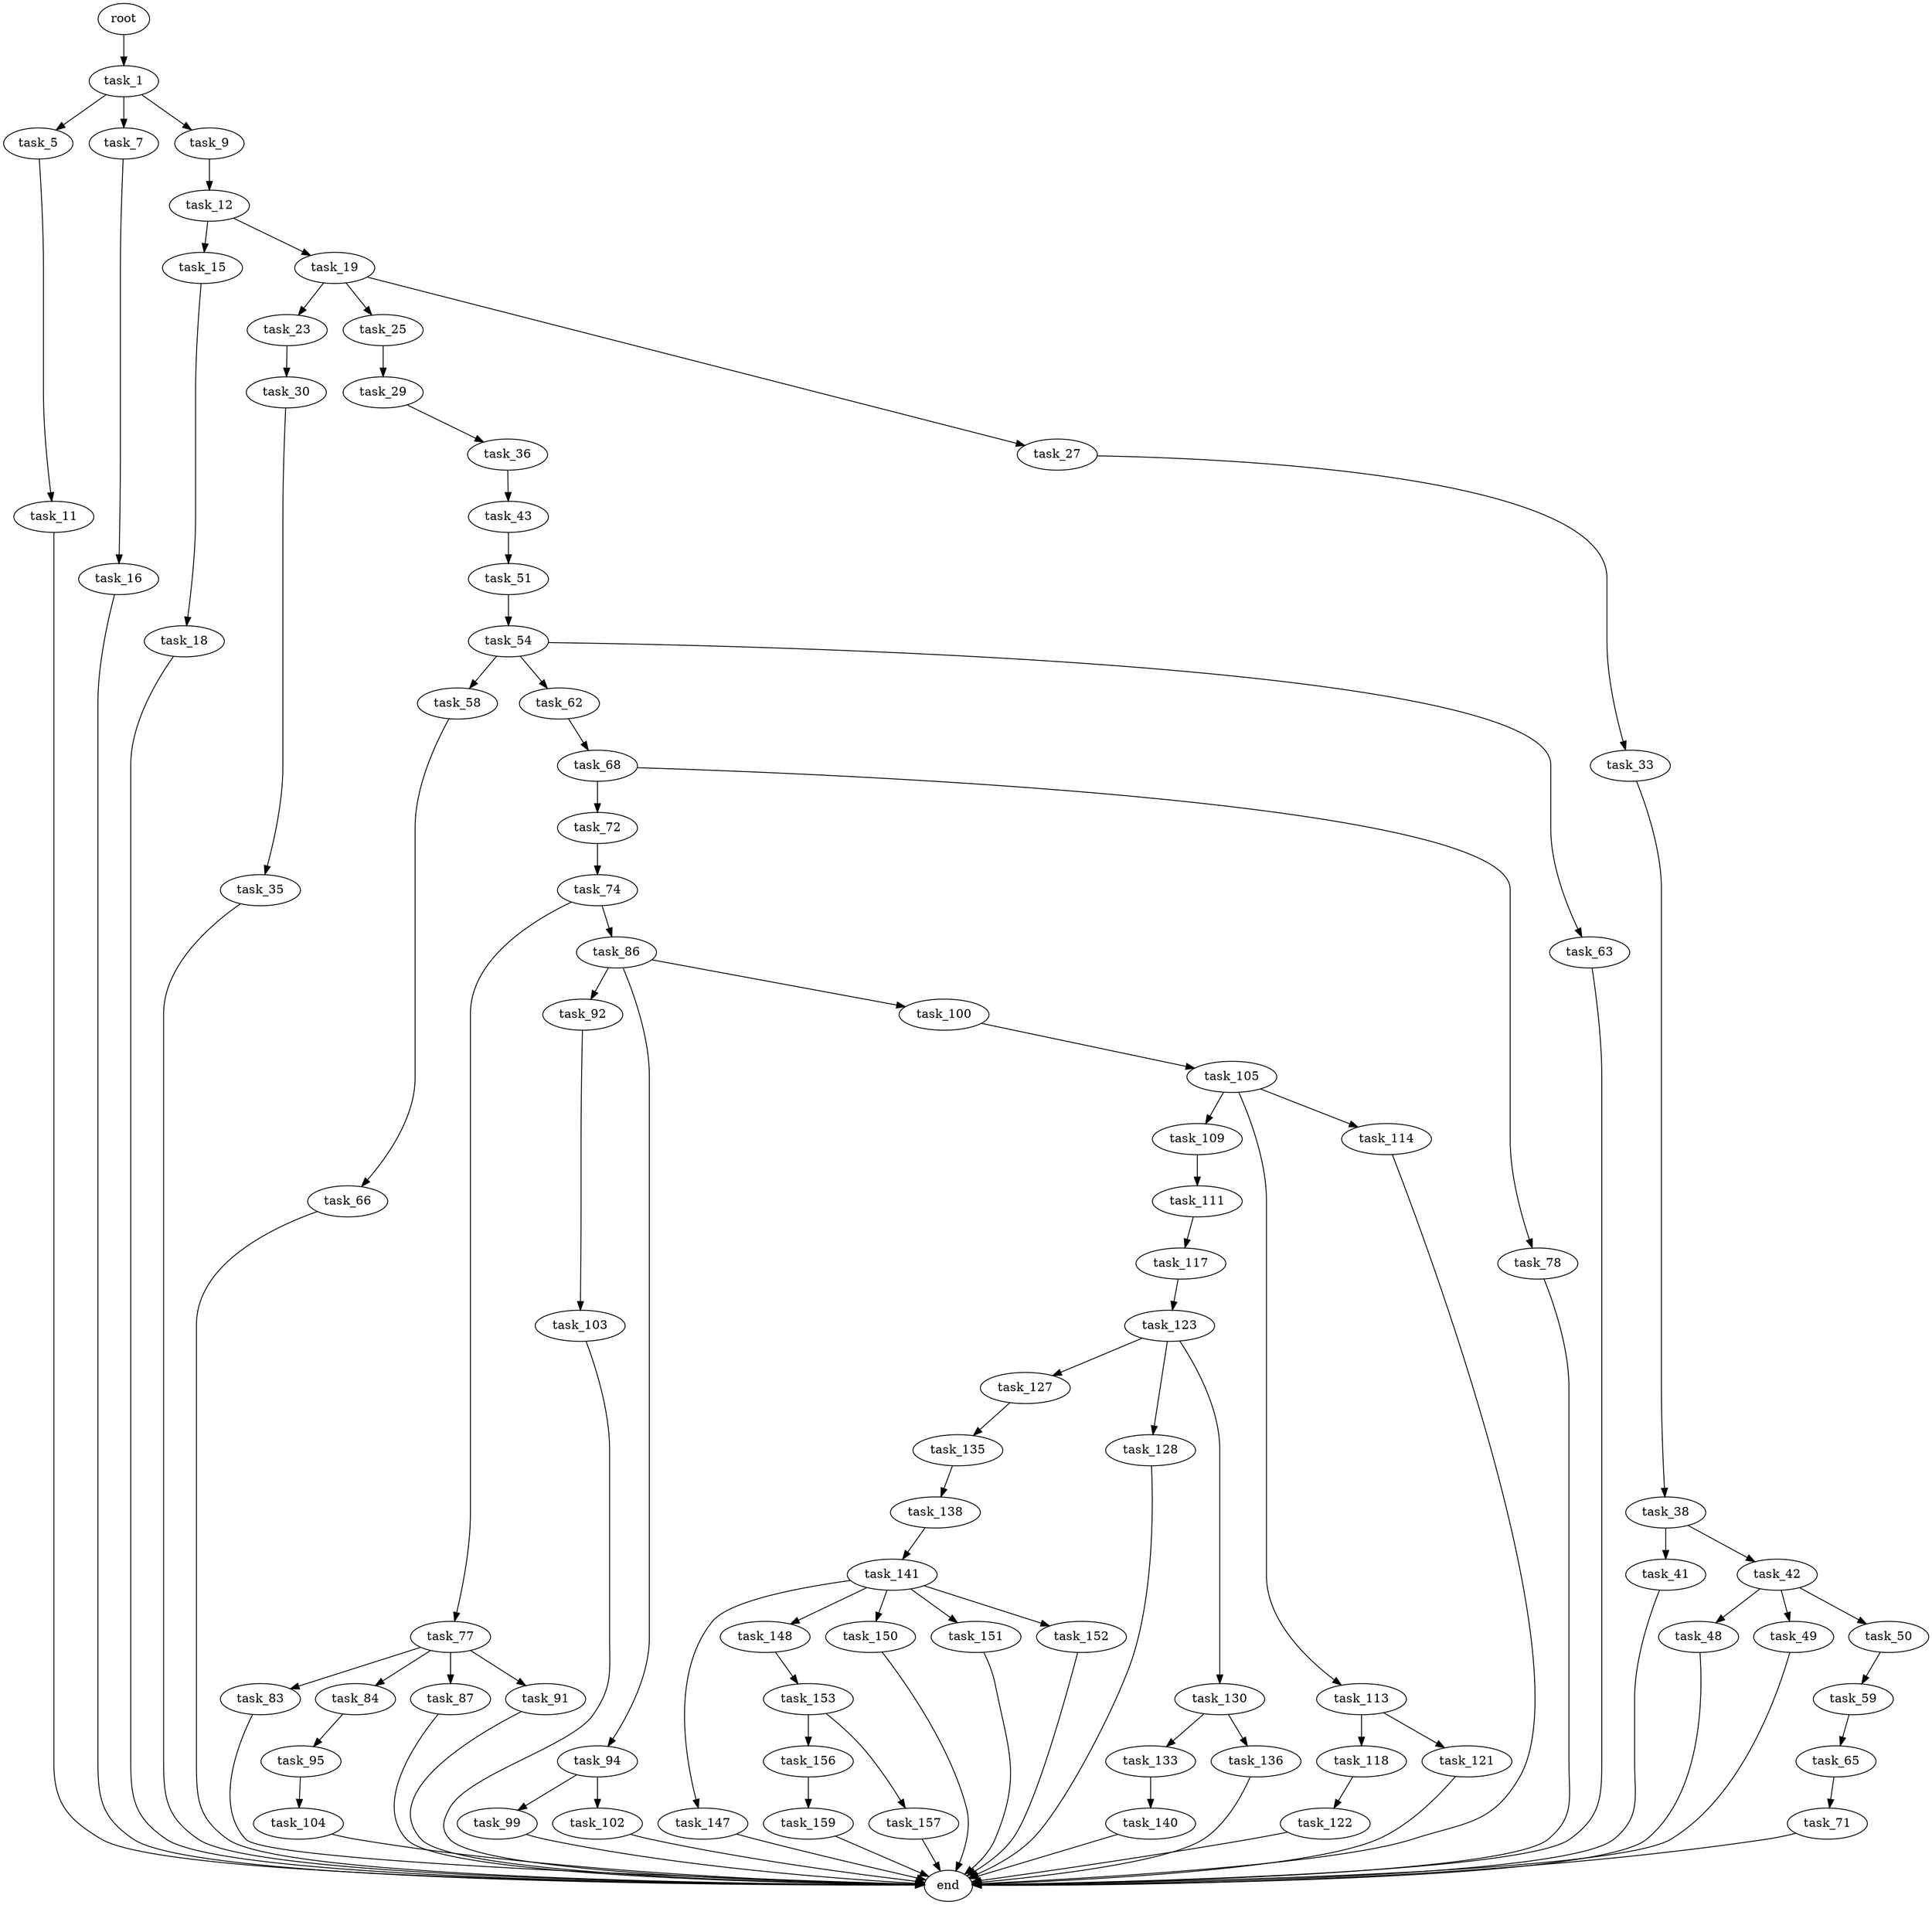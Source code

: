 digraph G {
  root [size="0.000000"];
  task_1 [size="192419225013.000000"];
  task_5 [size="16839906862.000000"];
  task_7 [size="3870739516.000000"];
  task_9 [size="3083277516.000000"];
  task_11 [size="8589934592.000000"];
  task_16 [size="68719476736.000000"];
  task_12 [size="5615467024.000000"];
  end [size="0.000000"];
  task_15 [size="326875588747.000000"];
  task_19 [size="28991029248.000000"];
  task_18 [size="983816275754.000000"];
  task_23 [size="1073741824000.000000"];
  task_25 [size="668822317057.000000"];
  task_27 [size="11061000150.000000"];
  task_30 [size="134217728000.000000"];
  task_29 [size="2024740473.000000"];
  task_33 [size="130595406668.000000"];
  task_36 [size="146475974462.000000"];
  task_35 [size="1073741824000.000000"];
  task_38 [size="549755813888.000000"];
  task_43 [size="549755813888.000000"];
  task_41 [size="377868206092.000000"];
  task_42 [size="1579242525.000000"];
  task_48 [size="134217728000.000000"];
  task_49 [size="33304738612.000000"];
  task_50 [size="28991029248.000000"];
  task_51 [size="24901016553.000000"];
  task_59 [size="27789475662.000000"];
  task_54 [size="68719476736.000000"];
  task_58 [size="231928233984.000000"];
  task_62 [size="782757789696.000000"];
  task_63 [size="1262425452249.000000"];
  task_66 [size="4723142524.000000"];
  task_65 [size="549755813888.000000"];
  task_68 [size="436927253345.000000"];
  task_71 [size="1073741824000.000000"];
  task_72 [size="21538663351.000000"];
  task_78 [size="39037141591.000000"];
  task_74 [size="4101974721.000000"];
  task_77 [size="81919423848.000000"];
  task_86 [size="8924685434.000000"];
  task_83 [size="47223366034.000000"];
  task_84 [size="68719476736.000000"];
  task_87 [size="270747803100.000000"];
  task_91 [size="189173231292.000000"];
  task_95 [size="980453808.000000"];
  task_92 [size="5991227338.000000"];
  task_94 [size="68719476736.000000"];
  task_100 [size="1073741824000.000000"];
  task_103 [size="45958454305.000000"];
  task_99 [size="368293445632.000000"];
  task_102 [size="134217728000.000000"];
  task_104 [size="603518159580.000000"];
  task_105 [size="306761601.000000"];
  task_109 [size="28991029248.000000"];
  task_113 [size="7303136406.000000"];
  task_114 [size="22753407048.000000"];
  task_111 [size="293603571820.000000"];
  task_117 [size="7547420602.000000"];
  task_118 [size="25992279672.000000"];
  task_121 [size="15456093410.000000"];
  task_123 [size="37451357006.000000"];
  task_122 [size="1249517750274.000000"];
  task_127 [size="549755813888.000000"];
  task_128 [size="365190692957.000000"];
  task_130 [size="7713152900.000000"];
  task_135 [size="138625951008.000000"];
  task_133 [size="18436368799.000000"];
  task_136 [size="1819193594.000000"];
  task_140 [size="26938590949.000000"];
  task_138 [size="782757789696.000000"];
  task_141 [size="104647643809.000000"];
  task_147 [size="68719476736.000000"];
  task_148 [size="231928233984.000000"];
  task_150 [size="982836720.000000"];
  task_151 [size="101771050036.000000"];
  task_152 [size="1073741824000.000000"];
  task_153 [size="549755813888.000000"];
  task_156 [size="1985422955.000000"];
  task_157 [size="38279876108.000000"];
  task_159 [size="83461632024.000000"];

  root -> task_1 [size="1.000000"];
  task_1 -> task_5 [size="679477248.000000"];
  task_1 -> task_7 [size="679477248.000000"];
  task_1 -> task_9 [size="679477248.000000"];
  task_5 -> task_11 [size="679477248.000000"];
  task_7 -> task_16 [size="301989888.000000"];
  task_9 -> task_12 [size="75497472.000000"];
  task_11 -> end [size="1.000000"];
  task_16 -> end [size="1.000000"];
  task_12 -> task_15 [size="411041792.000000"];
  task_12 -> task_19 [size="411041792.000000"];
  task_15 -> task_18 [size="209715200.000000"];
  task_19 -> task_23 [size="75497472.000000"];
  task_19 -> task_25 [size="75497472.000000"];
  task_19 -> task_27 [size="75497472.000000"];
  task_18 -> end [size="1.000000"];
  task_23 -> task_30 [size="838860800.000000"];
  task_25 -> task_29 [size="679477248.000000"];
  task_27 -> task_33 [size="536870912.000000"];
  task_30 -> task_35 [size="209715200.000000"];
  task_29 -> task_36 [size="33554432.000000"];
  task_33 -> task_38 [size="209715200.000000"];
  task_36 -> task_43 [size="209715200.000000"];
  task_35 -> end [size="1.000000"];
  task_38 -> task_41 [size="536870912.000000"];
  task_38 -> task_42 [size="536870912.000000"];
  task_43 -> task_51 [size="536870912.000000"];
  task_41 -> end [size="1.000000"];
  task_42 -> task_48 [size="33554432.000000"];
  task_42 -> task_49 [size="33554432.000000"];
  task_42 -> task_50 [size="33554432.000000"];
  task_48 -> end [size="1.000000"];
  task_49 -> end [size="1.000000"];
  task_50 -> task_59 [size="75497472.000000"];
  task_51 -> task_54 [size="838860800.000000"];
  task_59 -> task_65 [size="33554432.000000"];
  task_54 -> task_58 [size="134217728.000000"];
  task_54 -> task_62 [size="134217728.000000"];
  task_54 -> task_63 [size="134217728.000000"];
  task_58 -> task_66 [size="301989888.000000"];
  task_62 -> task_68 [size="679477248.000000"];
  task_63 -> end [size="1.000000"];
  task_66 -> end [size="1.000000"];
  task_65 -> task_71 [size="536870912.000000"];
  task_68 -> task_72 [size="411041792.000000"];
  task_68 -> task_78 [size="411041792.000000"];
  task_71 -> end [size="1.000000"];
  task_72 -> task_74 [size="411041792.000000"];
  task_78 -> end [size="1.000000"];
  task_74 -> task_77 [size="75497472.000000"];
  task_74 -> task_86 [size="75497472.000000"];
  task_77 -> task_83 [size="134217728.000000"];
  task_77 -> task_84 [size="134217728.000000"];
  task_77 -> task_87 [size="134217728.000000"];
  task_77 -> task_91 [size="134217728.000000"];
  task_86 -> task_92 [size="209715200.000000"];
  task_86 -> task_94 [size="209715200.000000"];
  task_86 -> task_100 [size="209715200.000000"];
  task_83 -> end [size="1.000000"];
  task_84 -> task_95 [size="134217728.000000"];
  task_87 -> end [size="1.000000"];
  task_91 -> end [size="1.000000"];
  task_95 -> task_104 [size="33554432.000000"];
  task_92 -> task_103 [size="134217728.000000"];
  task_94 -> task_99 [size="134217728.000000"];
  task_94 -> task_102 [size="134217728.000000"];
  task_100 -> task_105 [size="838860800.000000"];
  task_103 -> end [size="1.000000"];
  task_99 -> end [size="1.000000"];
  task_102 -> end [size="1.000000"];
  task_104 -> end [size="1.000000"];
  task_105 -> task_109 [size="33554432.000000"];
  task_105 -> task_113 [size="33554432.000000"];
  task_105 -> task_114 [size="33554432.000000"];
  task_109 -> task_111 [size="75497472.000000"];
  task_113 -> task_118 [size="838860800.000000"];
  task_113 -> task_121 [size="838860800.000000"];
  task_114 -> end [size="1.000000"];
  task_111 -> task_117 [size="536870912.000000"];
  task_117 -> task_123 [size="209715200.000000"];
  task_118 -> task_122 [size="838860800.000000"];
  task_121 -> end [size="1.000000"];
  task_123 -> task_127 [size="33554432.000000"];
  task_123 -> task_128 [size="33554432.000000"];
  task_123 -> task_130 [size="33554432.000000"];
  task_122 -> end [size="1.000000"];
  task_127 -> task_135 [size="536870912.000000"];
  task_128 -> end [size="1.000000"];
  task_130 -> task_133 [size="301989888.000000"];
  task_130 -> task_136 [size="301989888.000000"];
  task_135 -> task_138 [size="209715200.000000"];
  task_133 -> task_140 [size="411041792.000000"];
  task_136 -> end [size="1.000000"];
  task_140 -> end [size="1.000000"];
  task_138 -> task_141 [size="679477248.000000"];
  task_141 -> task_147 [size="75497472.000000"];
  task_141 -> task_148 [size="75497472.000000"];
  task_141 -> task_150 [size="75497472.000000"];
  task_141 -> task_151 [size="75497472.000000"];
  task_141 -> task_152 [size="75497472.000000"];
  task_147 -> end [size="1.000000"];
  task_148 -> task_153 [size="301989888.000000"];
  task_150 -> end [size="1.000000"];
  task_151 -> end [size="1.000000"];
  task_152 -> end [size="1.000000"];
  task_153 -> task_156 [size="536870912.000000"];
  task_153 -> task_157 [size="536870912.000000"];
  task_156 -> task_159 [size="33554432.000000"];
  task_157 -> end [size="1.000000"];
  task_159 -> end [size="1.000000"];
}
